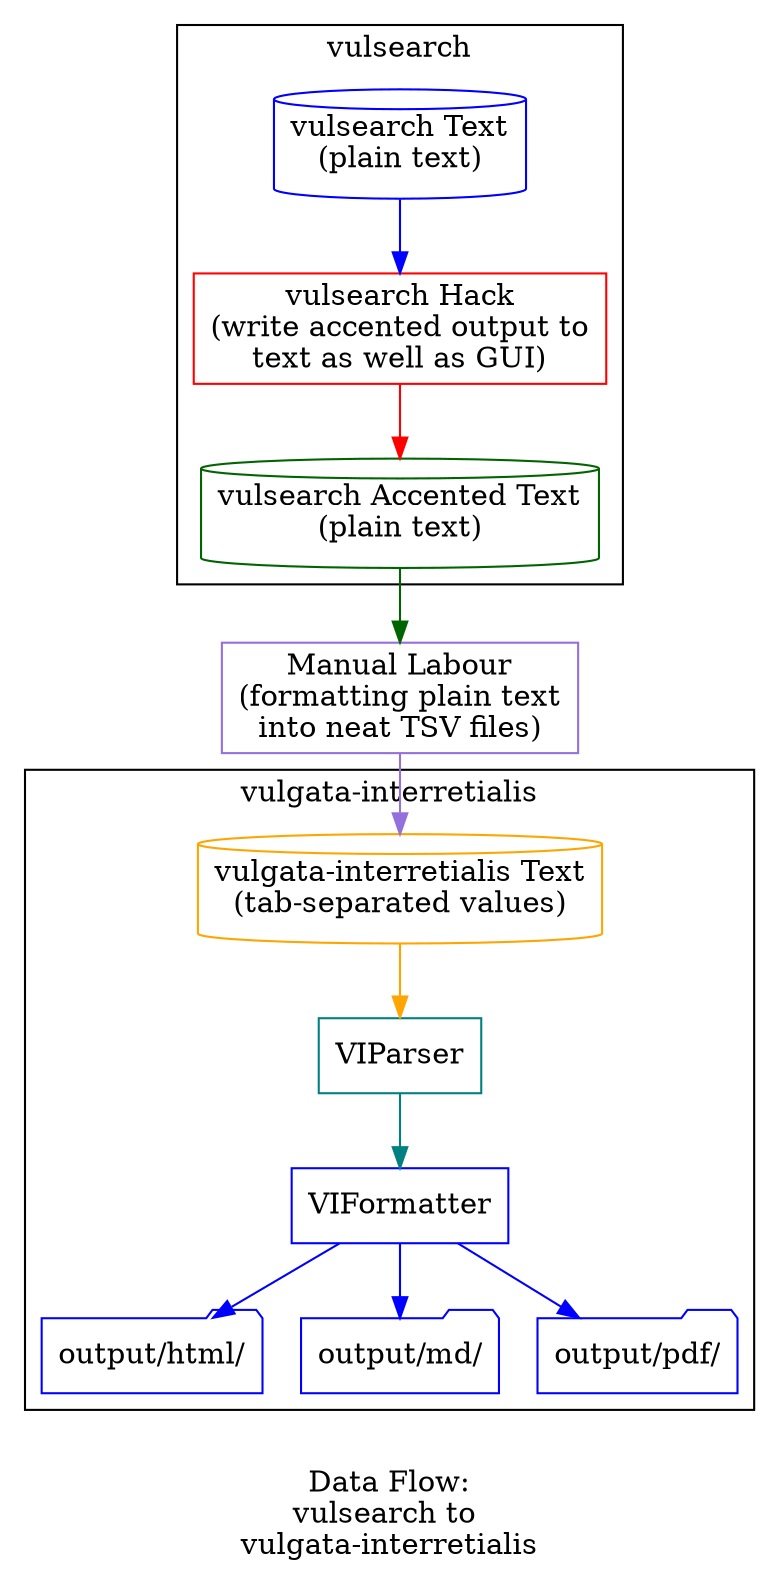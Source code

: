 digraph {
    label = "\nData Flow:\nvulsearch to \nvulgata-interretialis";
    node [shape = box;];
    
    subgraph cluster_0 {
        label = "vulsearch";
        vulsearchText -> vulsearchHack [color = blue;];
        vulsearchHack -> vulsearchAccentedText [color = red;];
    }
    
    vulsearchAccentedText -> manualLabour [color = darkgreen;];
    manualLabour -> vulgataInterretialisText [color = mediumpurple;];
    
    subgraph cluster_1 {
        label = "vulgata-interretialis";
        vulgataInterretialisText -> viParser [color = orange;];
        viParser -> viFormatter [color = teal;];
        viFormatter -> outputHtml [color = blue;];
        viFormatter -> outputMarkdown [color = blue;];
        viFormatter -> outputPdf [color = blue;];
    }

    vulsearchText [label = "vulsearch Text\n(plain text)";shape = cylinder;color = blue;];
    vulsearchHack [label = "vulsearch Hack\n(write accented output to\ntext as well as GUI)";color = red;];
    vulsearchAccentedText [label = "vulsearch Accented Text\n(plain text)";shape = cylinder;color = darkgreen;];
    
    manualLabour [label = "Manual Labour\n(formatting plain text\ninto neat TSV files)";color = mediumpurple;];
    vulgataInterretialisText [label = "vulgata-interretialis Text\n(tab-separated values)";shape = cylinder;color = orange;];
    viParser [label = "VIParser";color = teal;];
    viFormatter [label = "VIFormatter";color = blue;];
    
    outputHtml [shape=folder;label = "output/html/";color = blue;];
    outputMarkdown [shape=folder;label = "output/md/";color = blue;];
    outputPdf [shape=folder;label = "output/pdf/";color = blue;];
}